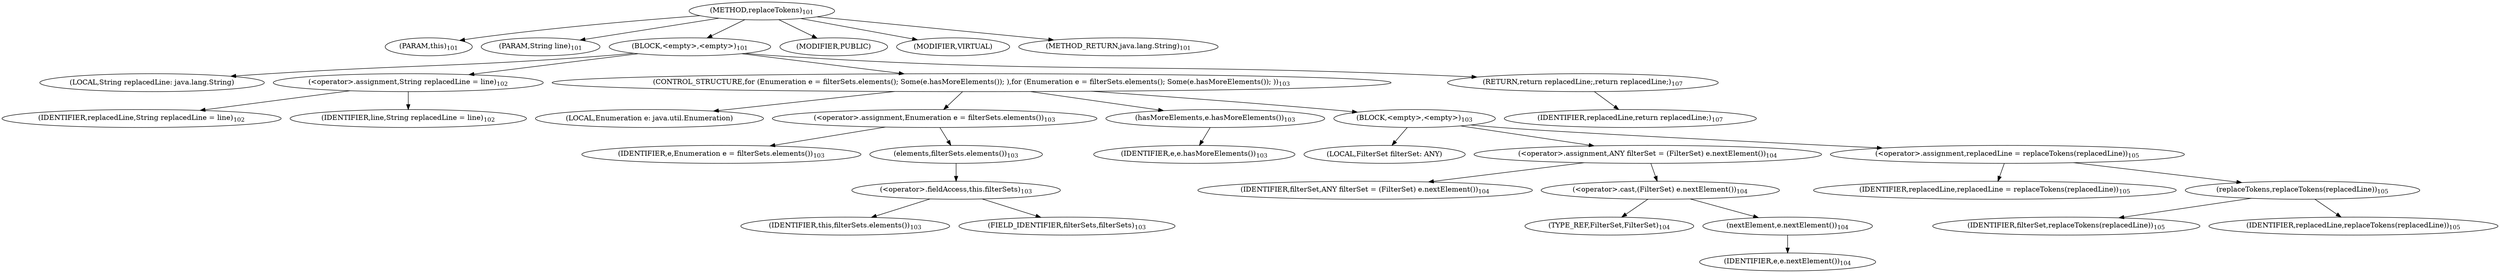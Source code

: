 digraph "replaceTokens" {  
"67" [label = <(METHOD,replaceTokens)<SUB>101</SUB>> ]
"68" [label = <(PARAM,this)<SUB>101</SUB>> ]
"69" [label = <(PARAM,String line)<SUB>101</SUB>> ]
"70" [label = <(BLOCK,&lt;empty&gt;,&lt;empty&gt;)<SUB>101</SUB>> ]
"71" [label = <(LOCAL,String replacedLine: java.lang.String)> ]
"72" [label = <(&lt;operator&gt;.assignment,String replacedLine = line)<SUB>102</SUB>> ]
"73" [label = <(IDENTIFIER,replacedLine,String replacedLine = line)<SUB>102</SUB>> ]
"74" [label = <(IDENTIFIER,line,String replacedLine = line)<SUB>102</SUB>> ]
"75" [label = <(CONTROL_STRUCTURE,for (Enumeration e = filterSets.elements(); Some(e.hasMoreElements()); ),for (Enumeration e = filterSets.elements(); Some(e.hasMoreElements()); ))<SUB>103</SUB>> ]
"76" [label = <(LOCAL,Enumeration e: java.util.Enumeration)> ]
"77" [label = <(&lt;operator&gt;.assignment,Enumeration e = filterSets.elements())<SUB>103</SUB>> ]
"78" [label = <(IDENTIFIER,e,Enumeration e = filterSets.elements())<SUB>103</SUB>> ]
"79" [label = <(elements,filterSets.elements())<SUB>103</SUB>> ]
"80" [label = <(&lt;operator&gt;.fieldAccess,this.filterSets)<SUB>103</SUB>> ]
"81" [label = <(IDENTIFIER,this,filterSets.elements())<SUB>103</SUB>> ]
"82" [label = <(FIELD_IDENTIFIER,filterSets,filterSets)<SUB>103</SUB>> ]
"83" [label = <(hasMoreElements,e.hasMoreElements())<SUB>103</SUB>> ]
"84" [label = <(IDENTIFIER,e,e.hasMoreElements())<SUB>103</SUB>> ]
"85" [label = <(BLOCK,&lt;empty&gt;,&lt;empty&gt;)<SUB>103</SUB>> ]
"86" [label = <(LOCAL,FilterSet filterSet: ANY)> ]
"87" [label = <(&lt;operator&gt;.assignment,ANY filterSet = (FilterSet) e.nextElement())<SUB>104</SUB>> ]
"88" [label = <(IDENTIFIER,filterSet,ANY filterSet = (FilterSet) e.nextElement())<SUB>104</SUB>> ]
"89" [label = <(&lt;operator&gt;.cast,(FilterSet) e.nextElement())<SUB>104</SUB>> ]
"90" [label = <(TYPE_REF,FilterSet,FilterSet)<SUB>104</SUB>> ]
"91" [label = <(nextElement,e.nextElement())<SUB>104</SUB>> ]
"92" [label = <(IDENTIFIER,e,e.nextElement())<SUB>104</SUB>> ]
"93" [label = <(&lt;operator&gt;.assignment,replacedLine = replaceTokens(replacedLine))<SUB>105</SUB>> ]
"94" [label = <(IDENTIFIER,replacedLine,replacedLine = replaceTokens(replacedLine))<SUB>105</SUB>> ]
"95" [label = <(replaceTokens,replaceTokens(replacedLine))<SUB>105</SUB>> ]
"96" [label = <(IDENTIFIER,filterSet,replaceTokens(replacedLine))<SUB>105</SUB>> ]
"97" [label = <(IDENTIFIER,replacedLine,replaceTokens(replacedLine))<SUB>105</SUB>> ]
"98" [label = <(RETURN,return replacedLine;,return replacedLine;)<SUB>107</SUB>> ]
"99" [label = <(IDENTIFIER,replacedLine,return replacedLine;)<SUB>107</SUB>> ]
"100" [label = <(MODIFIER,PUBLIC)> ]
"101" [label = <(MODIFIER,VIRTUAL)> ]
"102" [label = <(METHOD_RETURN,java.lang.String)<SUB>101</SUB>> ]
  "67" -> "68" 
  "67" -> "69" 
  "67" -> "70" 
  "67" -> "100" 
  "67" -> "101" 
  "67" -> "102" 
  "70" -> "71" 
  "70" -> "72" 
  "70" -> "75" 
  "70" -> "98" 
  "72" -> "73" 
  "72" -> "74" 
  "75" -> "76" 
  "75" -> "77" 
  "75" -> "83" 
  "75" -> "85" 
  "77" -> "78" 
  "77" -> "79" 
  "79" -> "80" 
  "80" -> "81" 
  "80" -> "82" 
  "83" -> "84" 
  "85" -> "86" 
  "85" -> "87" 
  "85" -> "93" 
  "87" -> "88" 
  "87" -> "89" 
  "89" -> "90" 
  "89" -> "91" 
  "91" -> "92" 
  "93" -> "94" 
  "93" -> "95" 
  "95" -> "96" 
  "95" -> "97" 
  "98" -> "99" 
}
